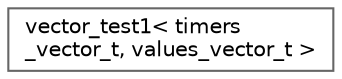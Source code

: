 digraph "类继承关系图"
{
 // LATEX_PDF_SIZE
  bgcolor="transparent";
  edge [fontname=Helvetica,fontsize=10,labelfontname=Helvetica,labelfontsize=10];
  node [fontname=Helvetica,fontsize=10,shape=box,height=0.2,width=0.4];
  rankdir="LR";
  Node0 [id="Node000000",label="vector_test1\< timers\l_vector_t, values_vector_t \>",height=0.2,width=0.4,color="grey40", fillcolor="white", style="filled",URL="$classvector__test1.html",tooltip=" "];
}
